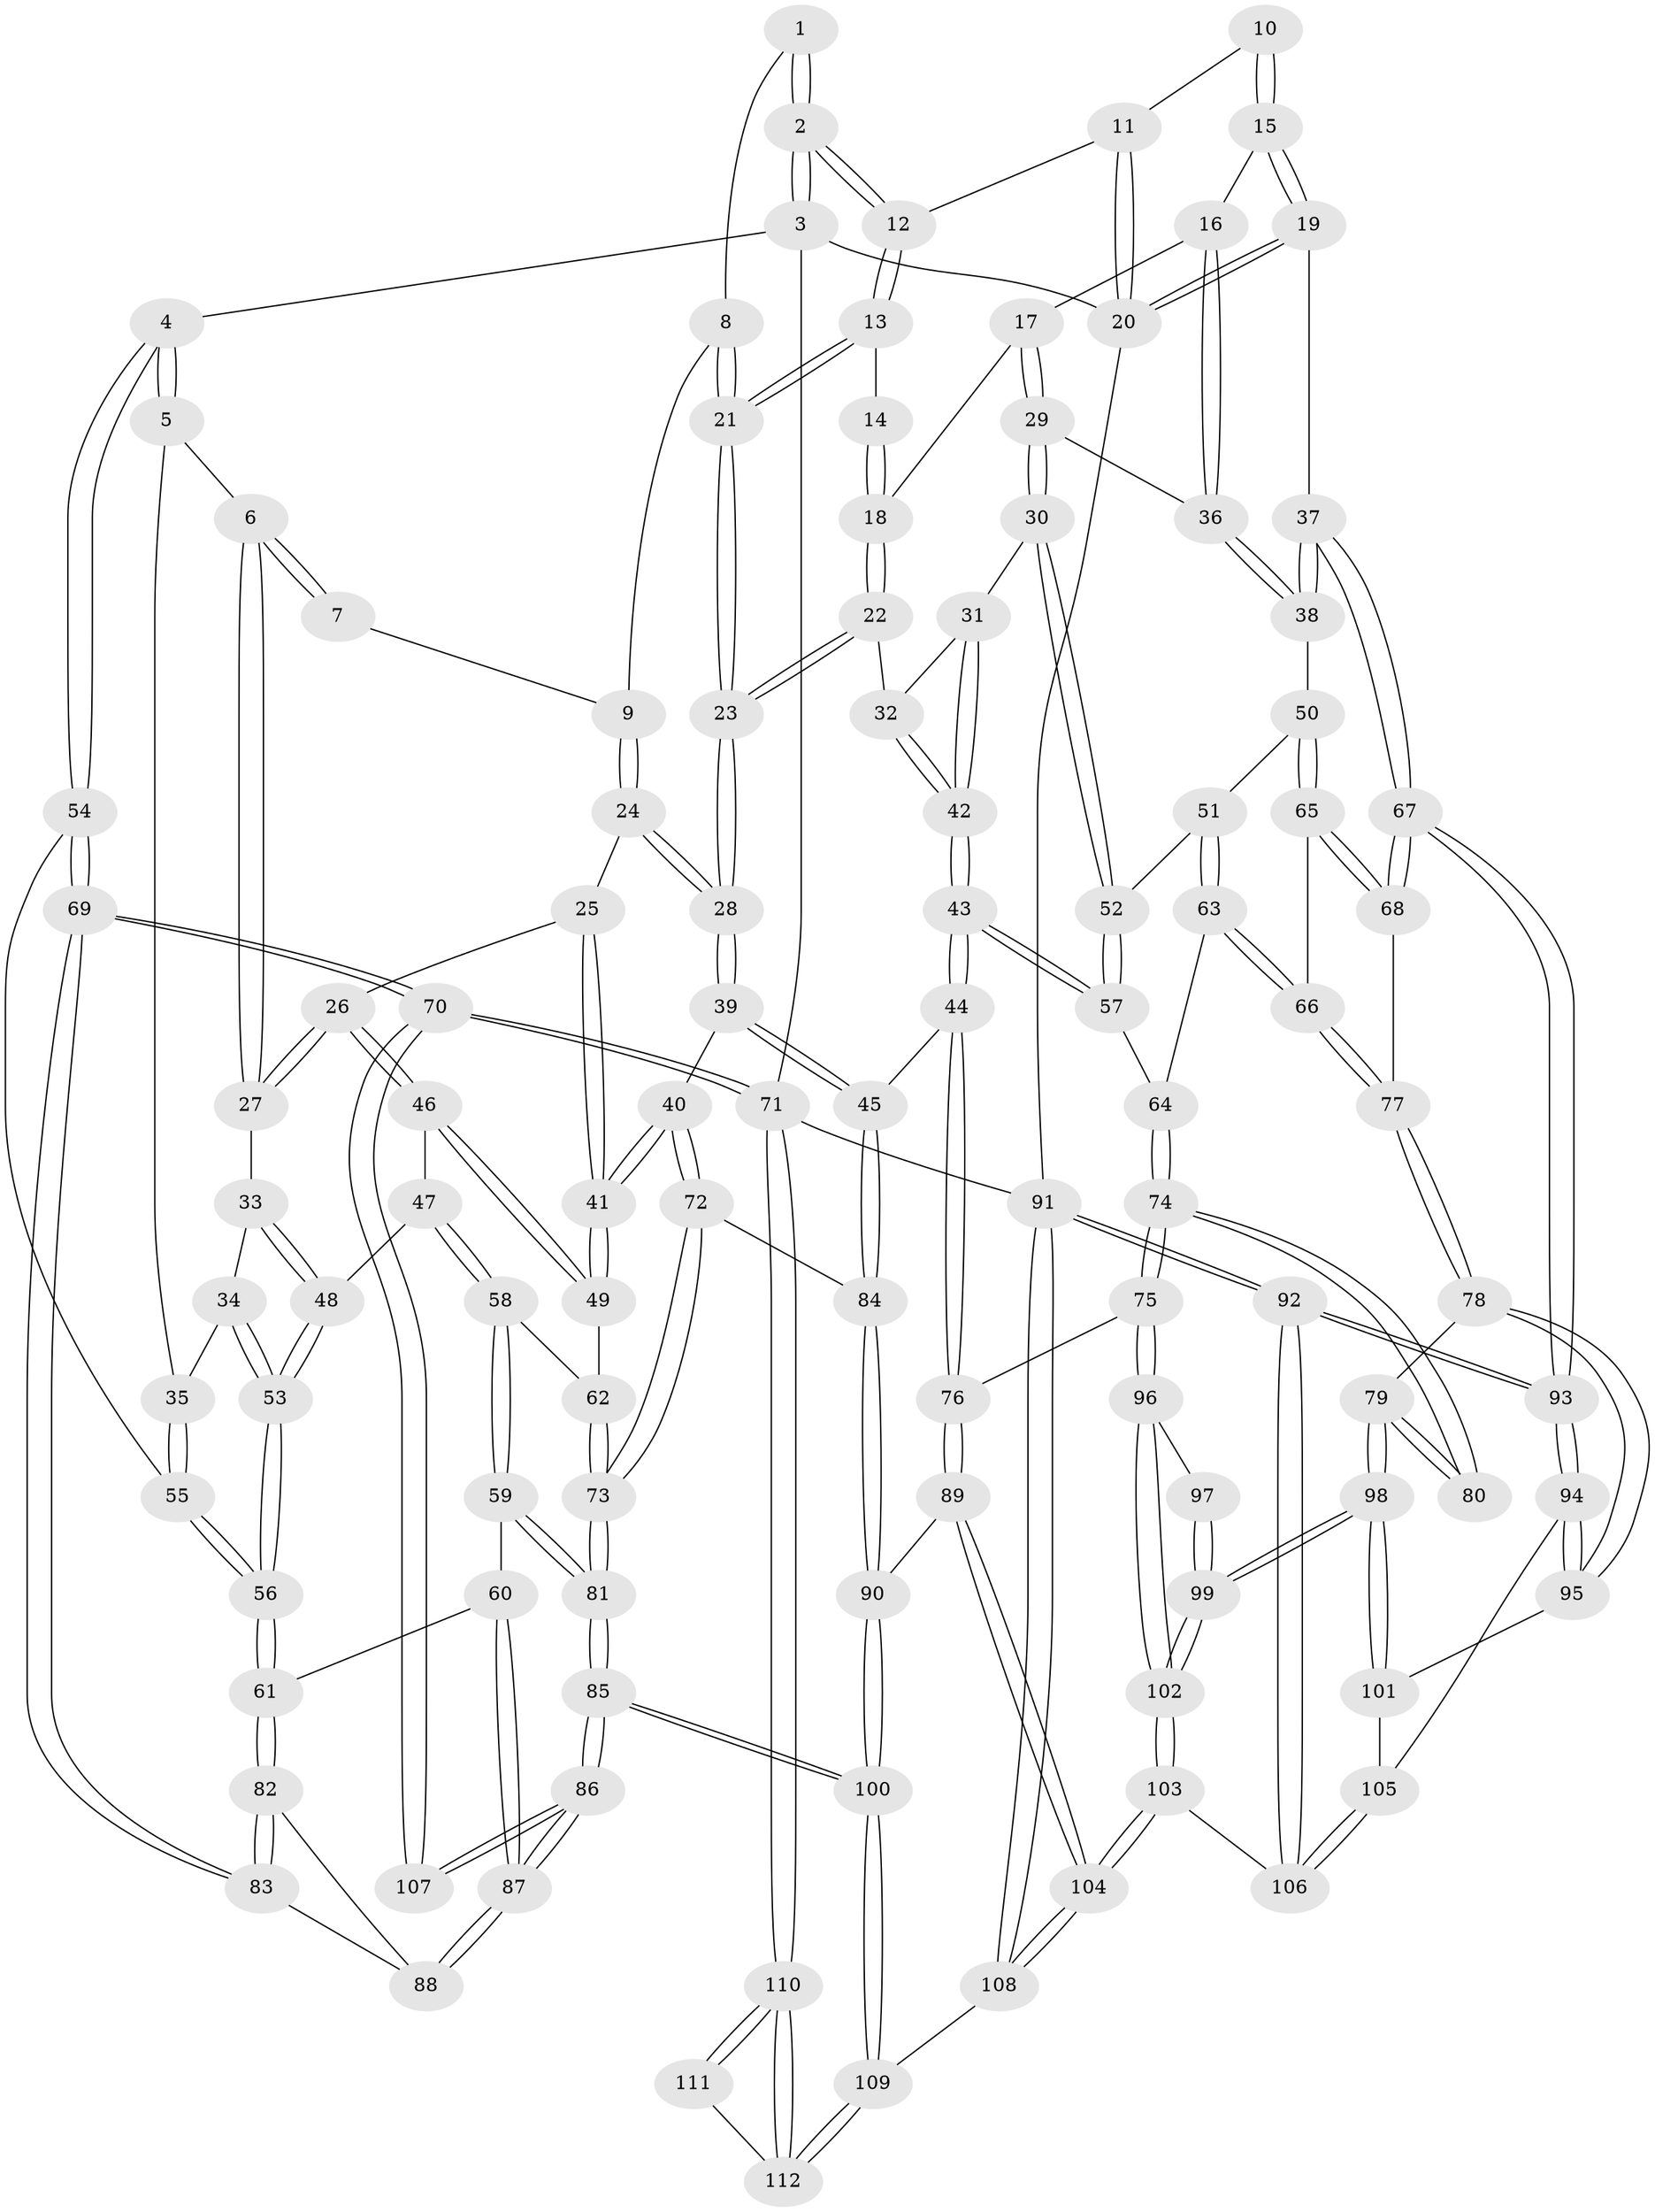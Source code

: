 // coarse degree distribution, {2: 0.125, 3: 0.6875, 4: 0.15, 5: 0.0375}
// Generated by graph-tools (version 1.1) at 2025/54/03/04/25 22:54:37]
// undirected, 112 vertices, 277 edges
graph export_dot {
  node [color=gray90,style=filled];
  1 [pos="+0.2739966627723777+0.07112678361902464"];
  2 [pos="+0+0"];
  3 [pos="+0+0"];
  4 [pos="+0+0"];
  5 [pos="+0.11586461208456902+0.18016484273951222"];
  6 [pos="+0.19830093485753597+0.2257535636320497"];
  7 [pos="+0.24761559223070134+0.15338405579553427"];
  8 [pos="+0.4311957601594277+0.09412459231968491"];
  9 [pos="+0.4149263818840211+0.12770807128963876"];
  10 [pos="+0.9435825842251747+0.1374322094455799"];
  11 [pos="+0.8406237662174225+0"];
  12 [pos="+0.6222678662632997+0"];
  13 [pos="+0.6184098835503377+0"];
  14 [pos="+0.8766683935059021+0.12346048650865594"];
  15 [pos="+1+0.19697718510118847"];
  16 [pos="+0.9778901219055128+0.23206898635224157"];
  17 [pos="+0.8496147269124426+0.24333681657731226"];
  18 [pos="+0.8286063542598568+0.2367667561482705"];
  19 [pos="+1+0.16649413244343356"];
  20 [pos="+1+0"];
  21 [pos="+0.611582855263359+0"];
  22 [pos="+0.7008566684002171+0.23724991390118907"];
  23 [pos="+0.6674402737298893+0.2208249875640394"];
  24 [pos="+0.37251317685826885+0.24896852065978178"];
  25 [pos="+0.35873585490027626+0.2586105984124314"];
  26 [pos="+0.27412314651856523+0.2902109552007738"];
  27 [pos="+0.2370481804425935+0.2734654206331927"];
  28 [pos="+0.5791453665539553+0.3443745048865121"];
  29 [pos="+0.8769755089758525+0.3682856608993825"];
  30 [pos="+0.8498903382117919+0.39598692765687094"];
  31 [pos="+0.820678967939352+0.384625843737454"];
  32 [pos="+0.7138472868322309+0.2569119310280311"];
  33 [pos="+0.16657138117735149+0.33800202956683706"];
  34 [pos="+0.08505702783036222+0.3729893897256442"];
  35 [pos="+0.05000848128998612+0.36682613153494287"];
  36 [pos="+0.9241418853017206+0.35083201280778126"];
  37 [pos="+1+0.41670231517876005"];
  38 [pos="+1+0.4246381321693718"];
  39 [pos="+0.5595590498547507+0.4782170387456173"];
  40 [pos="+0.4580918528536846+0.47544673597297454"];
  41 [pos="+0.45105679568987234+0.4736511331797357"];
  42 [pos="+0.7421695883258576+0.43340563177390223"];
  43 [pos="+0.6897630407864285+0.4990926630243349"];
  44 [pos="+0.5986622566152039+0.5203375646561551"];
  45 [pos="+0.5811985760537886+0.5095178549400258"];
  46 [pos="+0.2848740704287177+0.39297583722591595"];
  47 [pos="+0.23574100431371198+0.4322772424535335"];
  48 [pos="+0.1751272592363672+0.4368571957406477"];
  49 [pos="+0.3630780999228601+0.4724469247618943"];
  50 [pos="+0.9210923434298363+0.4779171943329279"];
  51 [pos="+0.8806805201833561+0.45713787415330237"];
  52 [pos="+0.8595991324180061+0.4321625241946093"];
  53 [pos="+0.14623130638449694+0.4532771730662234"];
  54 [pos="+0+0.3659473620218762"];
  55 [pos="+0+0.3939274692798695"];
  56 [pos="+0.11268554181265704+0.5587751159830361"];
  57 [pos="+0.7522792417732223+0.5094823771521246"];
  58 [pos="+0.22554408419454514+0.5360037983908673"];
  59 [pos="+0.18852318317465847+0.5710790199305955"];
  60 [pos="+0.1201569314989957+0.5668619728456007"];
  61 [pos="+0.11405275616993416+0.5648561581074011"];
  62 [pos="+0.3307951994452635+0.5129604967414717"];
  63 [pos="+0.8286717081919064+0.5393100388691588"];
  64 [pos="+0.8003207694544195+0.5437887709033783"];
  65 [pos="+0.924986908970133+0.5018083275016456"];
  66 [pos="+0.866227753120269+0.5615310897270998"];
  67 [pos="+1+0.5981366366328438"];
  68 [pos="+0.9560826852437148+0.5530647711736211"];
  69 [pos="+0+0.7182691272717403"];
  70 [pos="+0+0.854714291399224"];
  71 [pos="+0+1"];
  72 [pos="+0.35754095820265225+0.660201362813812"];
  73 [pos="+0.322983247084406+0.6703755172631035"];
  74 [pos="+0.8002396220708445+0.5685343664213041"];
  75 [pos="+0.6735523531994403+0.6524101314609989"];
  76 [pos="+0.6524877912512916+0.6355164396213753"];
  77 [pos="+0.8945179987044063+0.6431258743993277"];
  78 [pos="+0.8909339267013849+0.6624417800331711"];
  79 [pos="+0.8582444042713369+0.6672881294591669"];
  80 [pos="+0.8241561574582854+0.6582000302356718"];
  81 [pos="+0.3052804867315911+0.6856093578638386"];
  82 [pos="+0.05158001734768733+0.6141950775593443"];
  83 [pos="+0+0.6914919595355176"];
  84 [pos="+0.46484418843585834+0.6636245845114914"];
  85 [pos="+0.2657049369656333+0.8365404396060097"];
  86 [pos="+0.23510932077158597+0.8321568662305698"];
  87 [pos="+0.2021362833078331+0.8010812720771228"];
  88 [pos="+0.16952419810918262+0.7817195006733438"];
  89 [pos="+0.5131971485661361+0.802003750309554"];
  90 [pos="+0.5112464600522165+0.8015400395429058"];
  91 [pos="+1+1"];
  92 [pos="+1+1"];
  93 [pos="+1+0.8026772922067227"];
  94 [pos="+1+0.74189224977305"];
  95 [pos="+0.9200414358496016+0.6834201066522567"];
  96 [pos="+0.6910919744140678+0.6691710009919529"];
  97 [pos="+0.7779150451601521+0.6655969846570234"];
  98 [pos="+0.8023450753208707+0.8159682981589592"];
  99 [pos="+0.8015839692743891+0.8161929589986998"];
  100 [pos="+0.2990599163557019+0.8732087404745633"];
  101 [pos="+0.8404171640060714+0.8214539699744416"];
  102 [pos="+0.7166817661079724+0.8502556251895124"];
  103 [pos="+0.6837354963844432+0.904373746154563"];
  104 [pos="+0.6614697946928527+0.9300567330181395"];
  105 [pos="+0.8513847140073477+0.8253225645343252"];
  106 [pos="+0.9253499981893368+0.9234376452239839"];
  107 [pos="+0.10541670633667594+0.8851737934609509"];
  108 [pos="+0.6422320050403377+1"];
  109 [pos="+0.361378076773693+1"];
  110 [pos="+0+1"];
  111 [pos="+0.10060380004174087+0.9336041194256393"];
  112 [pos="+0.27097489656627044+1"];
  1 -- 2;
  1 -- 2;
  1 -- 8;
  2 -- 3;
  2 -- 3;
  2 -- 12;
  2 -- 12;
  3 -- 4;
  3 -- 20;
  3 -- 71;
  4 -- 5;
  4 -- 5;
  4 -- 54;
  4 -- 54;
  5 -- 6;
  5 -- 35;
  6 -- 7;
  6 -- 7;
  6 -- 27;
  6 -- 27;
  7 -- 9;
  8 -- 9;
  8 -- 21;
  8 -- 21;
  9 -- 24;
  9 -- 24;
  10 -- 11;
  10 -- 15;
  10 -- 15;
  11 -- 12;
  11 -- 20;
  11 -- 20;
  12 -- 13;
  12 -- 13;
  13 -- 14;
  13 -- 21;
  13 -- 21;
  14 -- 18;
  14 -- 18;
  15 -- 16;
  15 -- 19;
  15 -- 19;
  16 -- 17;
  16 -- 36;
  16 -- 36;
  17 -- 18;
  17 -- 29;
  17 -- 29;
  18 -- 22;
  18 -- 22;
  19 -- 20;
  19 -- 20;
  19 -- 37;
  20 -- 91;
  21 -- 23;
  21 -- 23;
  22 -- 23;
  22 -- 23;
  22 -- 32;
  23 -- 28;
  23 -- 28;
  24 -- 25;
  24 -- 28;
  24 -- 28;
  25 -- 26;
  25 -- 41;
  25 -- 41;
  26 -- 27;
  26 -- 27;
  26 -- 46;
  26 -- 46;
  27 -- 33;
  28 -- 39;
  28 -- 39;
  29 -- 30;
  29 -- 30;
  29 -- 36;
  30 -- 31;
  30 -- 52;
  30 -- 52;
  31 -- 32;
  31 -- 42;
  31 -- 42;
  32 -- 42;
  32 -- 42;
  33 -- 34;
  33 -- 48;
  33 -- 48;
  34 -- 35;
  34 -- 53;
  34 -- 53;
  35 -- 55;
  35 -- 55;
  36 -- 38;
  36 -- 38;
  37 -- 38;
  37 -- 38;
  37 -- 67;
  37 -- 67;
  38 -- 50;
  39 -- 40;
  39 -- 45;
  39 -- 45;
  40 -- 41;
  40 -- 41;
  40 -- 72;
  40 -- 72;
  41 -- 49;
  41 -- 49;
  42 -- 43;
  42 -- 43;
  43 -- 44;
  43 -- 44;
  43 -- 57;
  43 -- 57;
  44 -- 45;
  44 -- 76;
  44 -- 76;
  45 -- 84;
  45 -- 84;
  46 -- 47;
  46 -- 49;
  46 -- 49;
  47 -- 48;
  47 -- 58;
  47 -- 58;
  48 -- 53;
  48 -- 53;
  49 -- 62;
  50 -- 51;
  50 -- 65;
  50 -- 65;
  51 -- 52;
  51 -- 63;
  51 -- 63;
  52 -- 57;
  52 -- 57;
  53 -- 56;
  53 -- 56;
  54 -- 55;
  54 -- 69;
  54 -- 69;
  55 -- 56;
  55 -- 56;
  56 -- 61;
  56 -- 61;
  57 -- 64;
  58 -- 59;
  58 -- 59;
  58 -- 62;
  59 -- 60;
  59 -- 81;
  59 -- 81;
  60 -- 61;
  60 -- 87;
  60 -- 87;
  61 -- 82;
  61 -- 82;
  62 -- 73;
  62 -- 73;
  63 -- 64;
  63 -- 66;
  63 -- 66;
  64 -- 74;
  64 -- 74;
  65 -- 66;
  65 -- 68;
  65 -- 68;
  66 -- 77;
  66 -- 77;
  67 -- 68;
  67 -- 68;
  67 -- 93;
  67 -- 93;
  68 -- 77;
  69 -- 70;
  69 -- 70;
  69 -- 83;
  69 -- 83;
  70 -- 71;
  70 -- 71;
  70 -- 107;
  70 -- 107;
  71 -- 110;
  71 -- 110;
  71 -- 91;
  72 -- 73;
  72 -- 73;
  72 -- 84;
  73 -- 81;
  73 -- 81;
  74 -- 75;
  74 -- 75;
  74 -- 80;
  74 -- 80;
  75 -- 76;
  75 -- 96;
  75 -- 96;
  76 -- 89;
  76 -- 89;
  77 -- 78;
  77 -- 78;
  78 -- 79;
  78 -- 95;
  78 -- 95;
  79 -- 80;
  79 -- 80;
  79 -- 98;
  79 -- 98;
  81 -- 85;
  81 -- 85;
  82 -- 83;
  82 -- 83;
  82 -- 88;
  83 -- 88;
  84 -- 90;
  84 -- 90;
  85 -- 86;
  85 -- 86;
  85 -- 100;
  85 -- 100;
  86 -- 87;
  86 -- 87;
  86 -- 107;
  86 -- 107;
  87 -- 88;
  87 -- 88;
  89 -- 90;
  89 -- 104;
  89 -- 104;
  90 -- 100;
  90 -- 100;
  91 -- 92;
  91 -- 92;
  91 -- 108;
  91 -- 108;
  92 -- 93;
  92 -- 93;
  92 -- 106;
  92 -- 106;
  93 -- 94;
  93 -- 94;
  94 -- 95;
  94 -- 95;
  94 -- 105;
  95 -- 101;
  96 -- 97;
  96 -- 102;
  96 -- 102;
  97 -- 99;
  97 -- 99;
  98 -- 99;
  98 -- 99;
  98 -- 101;
  98 -- 101;
  99 -- 102;
  99 -- 102;
  100 -- 109;
  100 -- 109;
  101 -- 105;
  102 -- 103;
  102 -- 103;
  103 -- 104;
  103 -- 104;
  103 -- 106;
  104 -- 108;
  104 -- 108;
  105 -- 106;
  105 -- 106;
  108 -- 109;
  109 -- 112;
  109 -- 112;
  110 -- 111;
  110 -- 111;
  110 -- 112;
  110 -- 112;
  111 -- 112;
}
